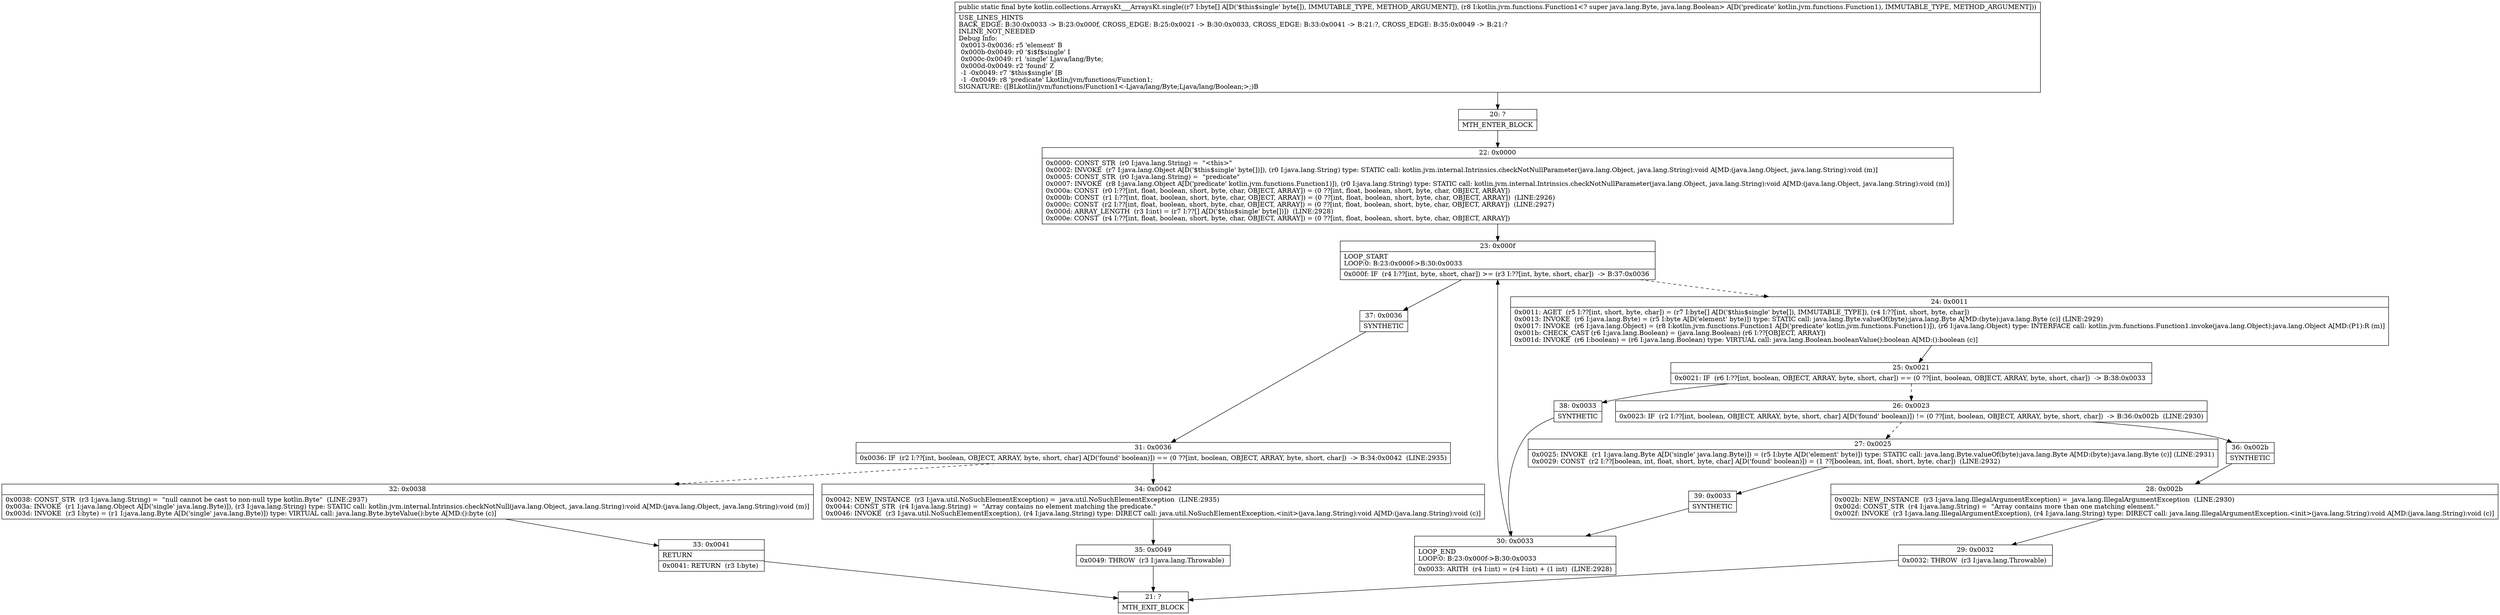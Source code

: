 digraph "CFG forkotlin.collections.ArraysKt___ArraysKt.single([BLkotlin\/jvm\/functions\/Function1;)B" {
Node_20 [shape=record,label="{20\:\ ?|MTH_ENTER_BLOCK\l}"];
Node_22 [shape=record,label="{22\:\ 0x0000|0x0000: CONST_STR  (r0 I:java.lang.String) =  \"\<this\>\" \l0x0002: INVOKE  (r7 I:java.lang.Object A[D('$this$single' byte[])]), (r0 I:java.lang.String) type: STATIC call: kotlin.jvm.internal.Intrinsics.checkNotNullParameter(java.lang.Object, java.lang.String):void A[MD:(java.lang.Object, java.lang.String):void (m)]\l0x0005: CONST_STR  (r0 I:java.lang.String) =  \"predicate\" \l0x0007: INVOKE  (r8 I:java.lang.Object A[D('predicate' kotlin.jvm.functions.Function1)]), (r0 I:java.lang.String) type: STATIC call: kotlin.jvm.internal.Intrinsics.checkNotNullParameter(java.lang.Object, java.lang.String):void A[MD:(java.lang.Object, java.lang.String):void (m)]\l0x000a: CONST  (r0 I:??[int, float, boolean, short, byte, char, OBJECT, ARRAY]) = (0 ??[int, float, boolean, short, byte, char, OBJECT, ARRAY]) \l0x000b: CONST  (r1 I:??[int, float, boolean, short, byte, char, OBJECT, ARRAY]) = (0 ??[int, float, boolean, short, byte, char, OBJECT, ARRAY])  (LINE:2926)\l0x000c: CONST  (r2 I:??[int, float, boolean, short, byte, char, OBJECT, ARRAY]) = (0 ??[int, float, boolean, short, byte, char, OBJECT, ARRAY])  (LINE:2927)\l0x000d: ARRAY_LENGTH  (r3 I:int) = (r7 I:??[] A[D('$this$single' byte[])])  (LINE:2928)\l0x000e: CONST  (r4 I:??[int, float, boolean, short, byte, char, OBJECT, ARRAY]) = (0 ??[int, float, boolean, short, byte, char, OBJECT, ARRAY]) \l}"];
Node_23 [shape=record,label="{23\:\ 0x000f|LOOP_START\lLOOP:0: B:23:0x000f\-\>B:30:0x0033\l|0x000f: IF  (r4 I:??[int, byte, short, char]) \>= (r3 I:??[int, byte, short, char])  \-\> B:37:0x0036 \l}"];
Node_24 [shape=record,label="{24\:\ 0x0011|0x0011: AGET  (r5 I:??[int, short, byte, char]) = (r7 I:byte[] A[D('$this$single' byte[]), IMMUTABLE_TYPE]), (r4 I:??[int, short, byte, char]) \l0x0013: INVOKE  (r6 I:java.lang.Byte) = (r5 I:byte A[D('element' byte)]) type: STATIC call: java.lang.Byte.valueOf(byte):java.lang.Byte A[MD:(byte):java.lang.Byte (c)] (LINE:2929)\l0x0017: INVOKE  (r6 I:java.lang.Object) = (r8 I:kotlin.jvm.functions.Function1 A[D('predicate' kotlin.jvm.functions.Function1)]), (r6 I:java.lang.Object) type: INTERFACE call: kotlin.jvm.functions.Function1.invoke(java.lang.Object):java.lang.Object A[MD:(P1):R (m)]\l0x001b: CHECK_CAST (r6 I:java.lang.Boolean) = (java.lang.Boolean) (r6 I:??[OBJECT, ARRAY]) \l0x001d: INVOKE  (r6 I:boolean) = (r6 I:java.lang.Boolean) type: VIRTUAL call: java.lang.Boolean.booleanValue():boolean A[MD:():boolean (c)]\l}"];
Node_25 [shape=record,label="{25\:\ 0x0021|0x0021: IF  (r6 I:??[int, boolean, OBJECT, ARRAY, byte, short, char]) == (0 ??[int, boolean, OBJECT, ARRAY, byte, short, char])  \-\> B:38:0x0033 \l}"];
Node_26 [shape=record,label="{26\:\ 0x0023|0x0023: IF  (r2 I:??[int, boolean, OBJECT, ARRAY, byte, short, char] A[D('found' boolean)]) != (0 ??[int, boolean, OBJECT, ARRAY, byte, short, char])  \-\> B:36:0x002b  (LINE:2930)\l}"];
Node_27 [shape=record,label="{27\:\ 0x0025|0x0025: INVOKE  (r1 I:java.lang.Byte A[D('single' java.lang.Byte)]) = (r5 I:byte A[D('element' byte)]) type: STATIC call: java.lang.Byte.valueOf(byte):java.lang.Byte A[MD:(byte):java.lang.Byte (c)] (LINE:2931)\l0x0029: CONST  (r2 I:??[boolean, int, float, short, byte, char] A[D('found' boolean)]) = (1 ??[boolean, int, float, short, byte, char])  (LINE:2932)\l}"];
Node_39 [shape=record,label="{39\:\ 0x0033|SYNTHETIC\l}"];
Node_30 [shape=record,label="{30\:\ 0x0033|LOOP_END\lLOOP:0: B:23:0x000f\-\>B:30:0x0033\l|0x0033: ARITH  (r4 I:int) = (r4 I:int) + (1 int)  (LINE:2928)\l}"];
Node_36 [shape=record,label="{36\:\ 0x002b|SYNTHETIC\l}"];
Node_28 [shape=record,label="{28\:\ 0x002b|0x002b: NEW_INSTANCE  (r3 I:java.lang.IllegalArgumentException) =  java.lang.IllegalArgumentException  (LINE:2930)\l0x002d: CONST_STR  (r4 I:java.lang.String) =  \"Array contains more than one matching element.\" \l0x002f: INVOKE  (r3 I:java.lang.IllegalArgumentException), (r4 I:java.lang.String) type: DIRECT call: java.lang.IllegalArgumentException.\<init\>(java.lang.String):void A[MD:(java.lang.String):void (c)]\l}"];
Node_29 [shape=record,label="{29\:\ 0x0032|0x0032: THROW  (r3 I:java.lang.Throwable) \l}"];
Node_21 [shape=record,label="{21\:\ ?|MTH_EXIT_BLOCK\l}"];
Node_38 [shape=record,label="{38\:\ 0x0033|SYNTHETIC\l}"];
Node_37 [shape=record,label="{37\:\ 0x0036|SYNTHETIC\l}"];
Node_31 [shape=record,label="{31\:\ 0x0036|0x0036: IF  (r2 I:??[int, boolean, OBJECT, ARRAY, byte, short, char] A[D('found' boolean)]) == (0 ??[int, boolean, OBJECT, ARRAY, byte, short, char])  \-\> B:34:0x0042  (LINE:2935)\l}"];
Node_32 [shape=record,label="{32\:\ 0x0038|0x0038: CONST_STR  (r3 I:java.lang.String) =  \"null cannot be cast to non\-null type kotlin.Byte\"  (LINE:2937)\l0x003a: INVOKE  (r1 I:java.lang.Object A[D('single' java.lang.Byte)]), (r3 I:java.lang.String) type: STATIC call: kotlin.jvm.internal.Intrinsics.checkNotNull(java.lang.Object, java.lang.String):void A[MD:(java.lang.Object, java.lang.String):void (m)]\l0x003d: INVOKE  (r3 I:byte) = (r1 I:java.lang.Byte A[D('single' java.lang.Byte)]) type: VIRTUAL call: java.lang.Byte.byteValue():byte A[MD:():byte (c)]\l}"];
Node_33 [shape=record,label="{33\:\ 0x0041|RETURN\l|0x0041: RETURN  (r3 I:byte) \l}"];
Node_34 [shape=record,label="{34\:\ 0x0042|0x0042: NEW_INSTANCE  (r3 I:java.util.NoSuchElementException) =  java.util.NoSuchElementException  (LINE:2935)\l0x0044: CONST_STR  (r4 I:java.lang.String) =  \"Array contains no element matching the predicate.\" \l0x0046: INVOKE  (r3 I:java.util.NoSuchElementException), (r4 I:java.lang.String) type: DIRECT call: java.util.NoSuchElementException.\<init\>(java.lang.String):void A[MD:(java.lang.String):void (c)]\l}"];
Node_35 [shape=record,label="{35\:\ 0x0049|0x0049: THROW  (r3 I:java.lang.Throwable) \l}"];
MethodNode[shape=record,label="{public static final byte kotlin.collections.ArraysKt___ArraysKt.single((r7 I:byte[] A[D('$this$single' byte[]), IMMUTABLE_TYPE, METHOD_ARGUMENT]), (r8 I:kotlin.jvm.functions.Function1\<? super java.lang.Byte, java.lang.Boolean\> A[D('predicate' kotlin.jvm.functions.Function1), IMMUTABLE_TYPE, METHOD_ARGUMENT]))  | USE_LINES_HINTS\lBACK_EDGE: B:30:0x0033 \-\> B:23:0x000f, CROSS_EDGE: B:25:0x0021 \-\> B:30:0x0033, CROSS_EDGE: B:33:0x0041 \-\> B:21:?, CROSS_EDGE: B:35:0x0049 \-\> B:21:?\lINLINE_NOT_NEEDED\lDebug Info:\l  0x0013\-0x0036: r5 'element' B\l  0x000b\-0x0049: r0 '$i$f$single' I\l  0x000c\-0x0049: r1 'single' Ljava\/lang\/Byte;\l  0x000d\-0x0049: r2 'found' Z\l  \-1 \-0x0049: r7 '$this$single' [B\l  \-1 \-0x0049: r8 'predicate' Lkotlin\/jvm\/functions\/Function1;\lSIGNATURE: ([BLkotlin\/jvm\/functions\/Function1\<\-Ljava\/lang\/Byte;Ljava\/lang\/Boolean;\>;)B\l}"];
MethodNode -> Node_20;Node_20 -> Node_22;
Node_22 -> Node_23;
Node_23 -> Node_24[style=dashed];
Node_23 -> Node_37;
Node_24 -> Node_25;
Node_25 -> Node_26[style=dashed];
Node_25 -> Node_38;
Node_26 -> Node_27[style=dashed];
Node_26 -> Node_36;
Node_27 -> Node_39;
Node_39 -> Node_30;
Node_30 -> Node_23;
Node_36 -> Node_28;
Node_28 -> Node_29;
Node_29 -> Node_21;
Node_38 -> Node_30;
Node_37 -> Node_31;
Node_31 -> Node_32[style=dashed];
Node_31 -> Node_34;
Node_32 -> Node_33;
Node_33 -> Node_21;
Node_34 -> Node_35;
Node_35 -> Node_21;
}

